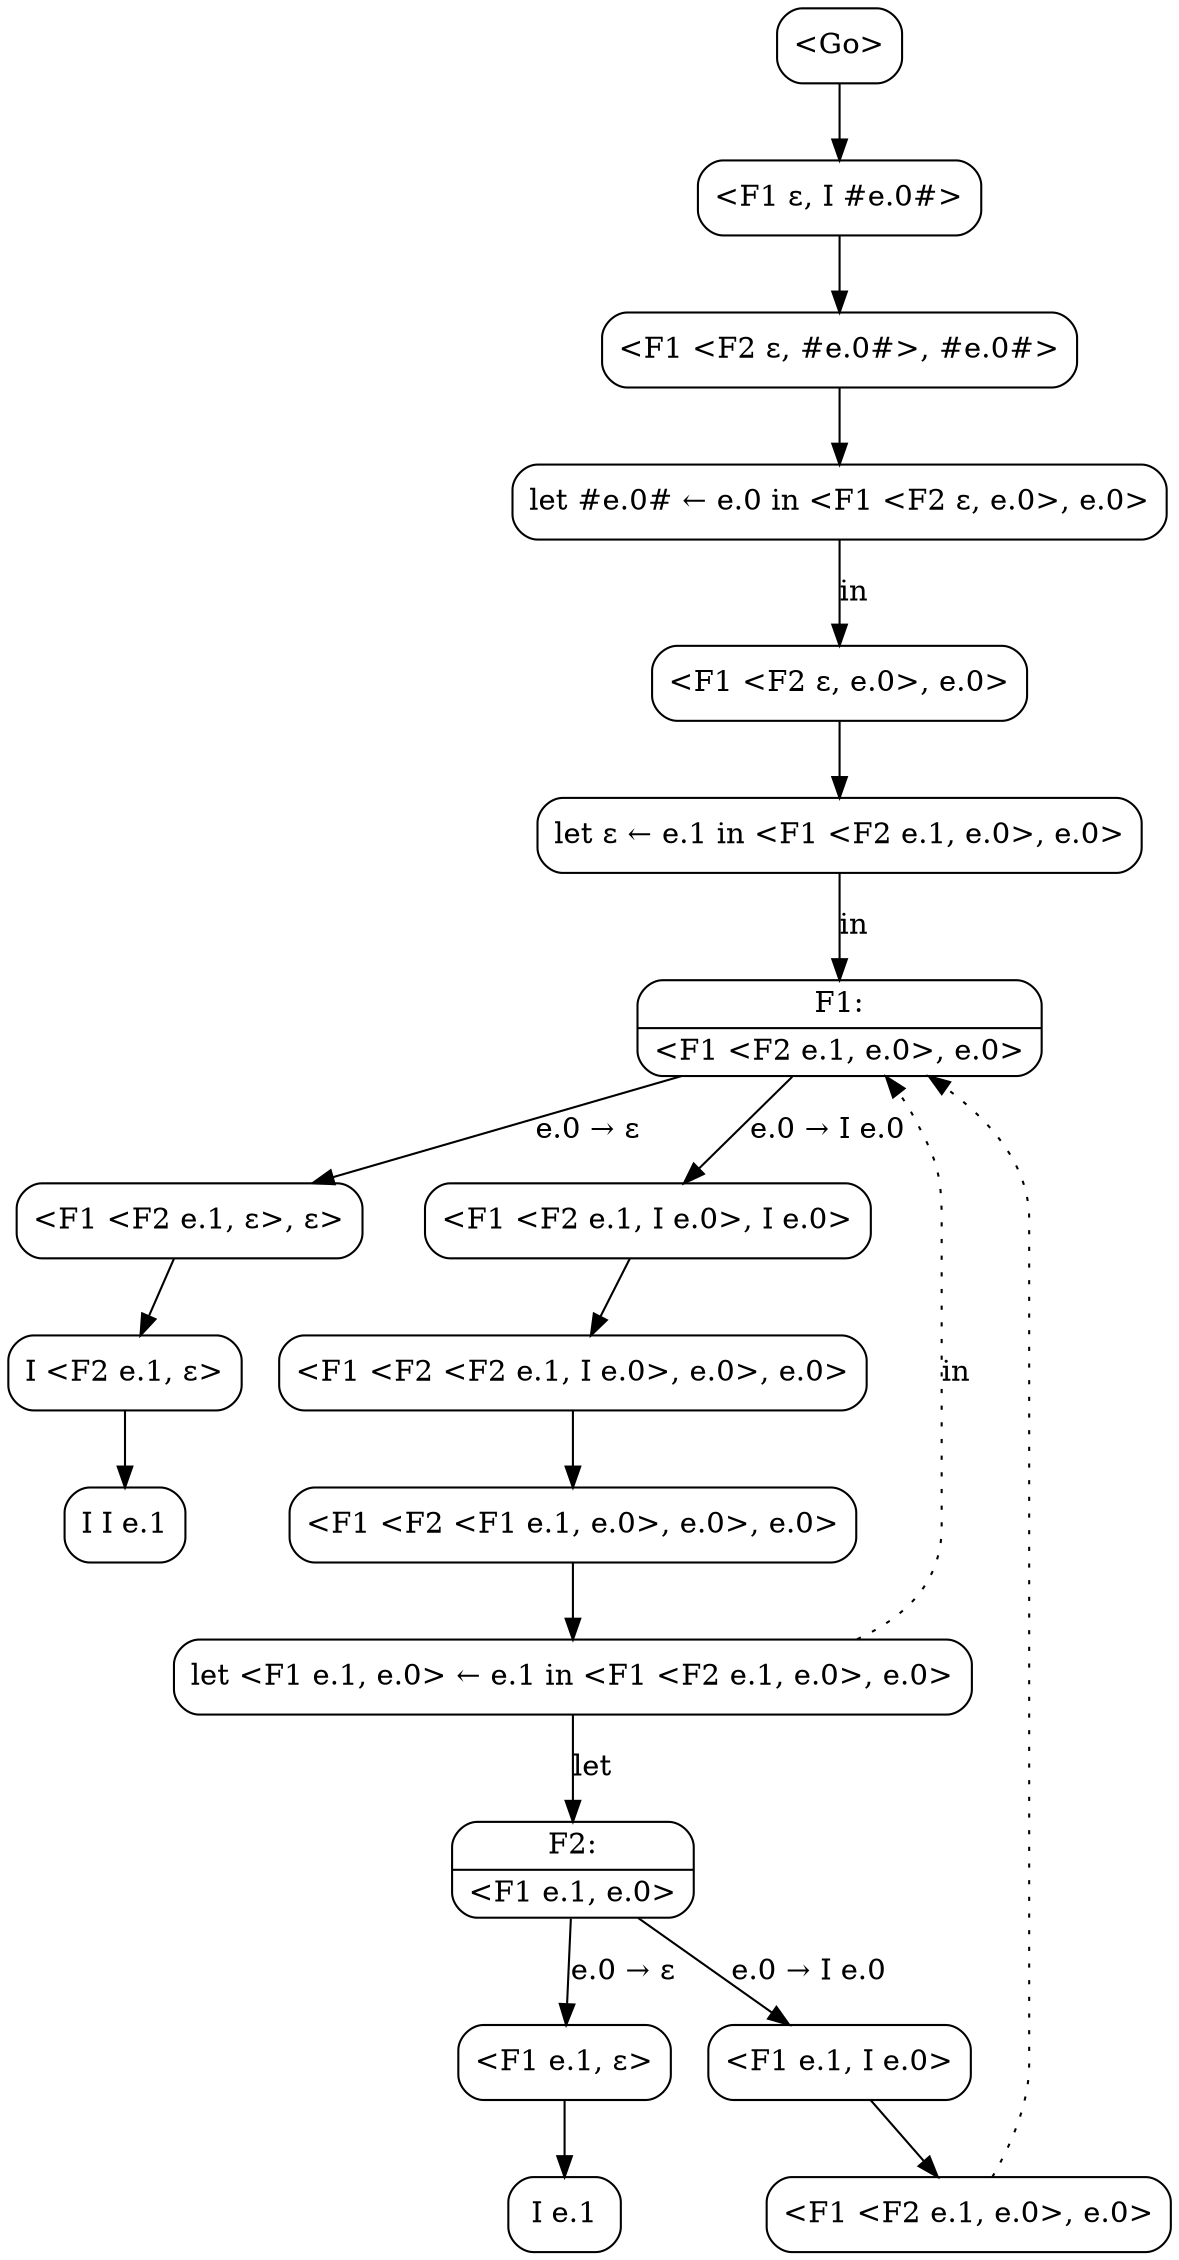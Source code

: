 digraph {
  node [shape=box, style=rounded];

  C0 [label="<Go>"];
  C1 [label="<F1 ε, I #e.0#>"];
  C0 -> C1;
  C2 [label="<F1 <F2 ε, #e.0#>, #e.0#>"];
  C1 -> C2;
  C3 [label="let #e.0# ← e.0 in <F1 <F2 ε, e.0>, e.0>"];
  C2 -> C3;
  C4 [label="<F1 <F2 ε, e.0>, e.0>"];
  C3 -> C4 [label="in"];
  C5 [label="let ε ← e.1 in <F1 <F2 e.1, e.0>, e.0>"];
  C4 -> C5;
  F1 [shape=record, label="{F1:|\<F1 \<F2 e.1, e.0\>, e.0\>}"];
  C5 -> F1 [label="in"];
  C6 [label="<F1 <F2 e.1, ε>, ε>"];
  F1 -> C6 [label="e.0 → ε"];
  C7 [label="I <F2 e.1, ε>"];
  C6 -> C7;
  C8 [label="I I e.1"];
  C7 -> C8;
  C9 [label="<F1 <F2 e.1, I e.0>, I e.0>"];
  F1 -> C9 [label="e.0 → I e.0"];
  C10 [label="<F1 <F2 <F2 e.1, I e.0>, e.0>, e.0>"];
  C9 -> C10;
  C11 [label="<F1 <F2 <F1 e.1, e.0>, e.0>, e.0>"];
  C10 -> C11;
  C12 [label="let <F1 e.1, e.0> ← e.1 in <F1 <F2 e.1, e.0>, e.0>"];
  C11 -> C12;
  F2 [shape=record, label="{F2:|\<F1 e.1, e.0\>}"];
  C12 -> F2 [label="let"];
  C12 -> F1 [label="in", style=dotted];
  C13 [label="<F1 e.1, ε>"];
  F2 -> C13 [label="e.0 → ε"];
  C14 [label="I e.1"];
  C13 -> C14;
  C15 [label="<F1 e.1, I e.0>"];
  F2 -> C15 [label="e.0 → I e.0"];
  C16 [label="<F1 <F2 e.1, e.0>, e.0>"];
  C15 -> C16;
  C16 -> F1 [style=dotted];
}
